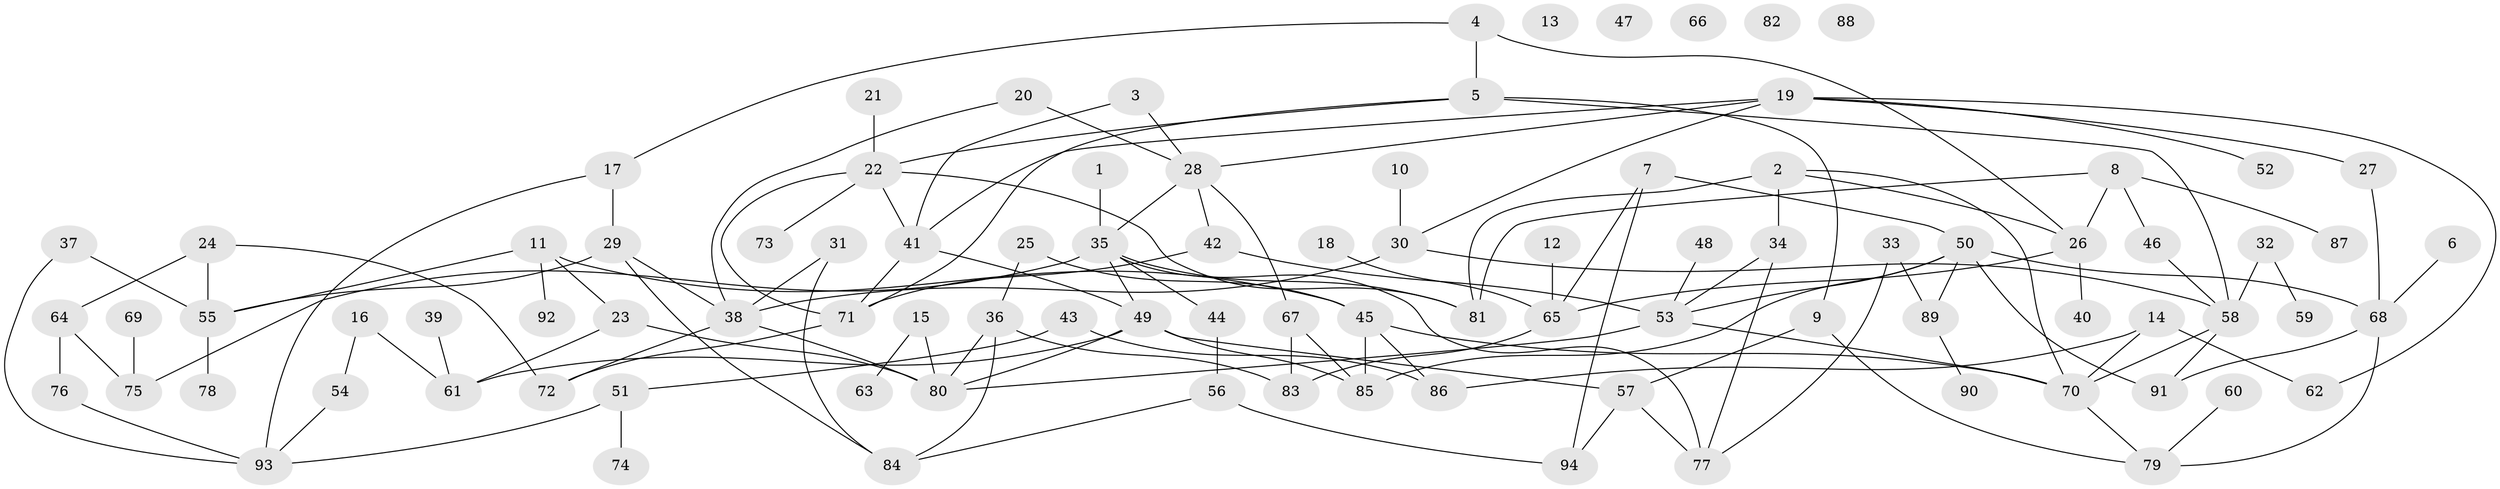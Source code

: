 // Generated by graph-tools (version 1.1) at 2025/49/03/09/25 03:49:07]
// undirected, 94 vertices, 138 edges
graph export_dot {
graph [start="1"]
  node [color=gray90,style=filled];
  1;
  2;
  3;
  4;
  5;
  6;
  7;
  8;
  9;
  10;
  11;
  12;
  13;
  14;
  15;
  16;
  17;
  18;
  19;
  20;
  21;
  22;
  23;
  24;
  25;
  26;
  27;
  28;
  29;
  30;
  31;
  32;
  33;
  34;
  35;
  36;
  37;
  38;
  39;
  40;
  41;
  42;
  43;
  44;
  45;
  46;
  47;
  48;
  49;
  50;
  51;
  52;
  53;
  54;
  55;
  56;
  57;
  58;
  59;
  60;
  61;
  62;
  63;
  64;
  65;
  66;
  67;
  68;
  69;
  70;
  71;
  72;
  73;
  74;
  75;
  76;
  77;
  78;
  79;
  80;
  81;
  82;
  83;
  84;
  85;
  86;
  87;
  88;
  89;
  90;
  91;
  92;
  93;
  94;
  1 -- 35;
  2 -- 26;
  2 -- 34;
  2 -- 70;
  2 -- 81;
  3 -- 28;
  3 -- 41;
  4 -- 5;
  4 -- 17;
  4 -- 26;
  5 -- 9;
  5 -- 22;
  5 -- 58;
  5 -- 71;
  6 -- 68;
  7 -- 50;
  7 -- 65;
  7 -- 94;
  8 -- 26;
  8 -- 46;
  8 -- 81;
  8 -- 87;
  9 -- 57;
  9 -- 79;
  10 -- 30;
  11 -- 23;
  11 -- 45;
  11 -- 55;
  11 -- 92;
  12 -- 65;
  14 -- 62;
  14 -- 70;
  14 -- 86;
  15 -- 63;
  15 -- 80;
  16 -- 54;
  16 -- 61;
  17 -- 29;
  17 -- 93;
  18 -- 65;
  19 -- 27;
  19 -- 28;
  19 -- 30;
  19 -- 41;
  19 -- 52;
  19 -- 62;
  20 -- 28;
  20 -- 38;
  21 -- 22;
  22 -- 41;
  22 -- 71;
  22 -- 73;
  22 -- 81;
  23 -- 61;
  23 -- 80;
  24 -- 55;
  24 -- 64;
  24 -- 72;
  25 -- 36;
  25 -- 45;
  26 -- 40;
  26 -- 65;
  27 -- 68;
  28 -- 35;
  28 -- 42;
  28 -- 67;
  29 -- 38;
  29 -- 55;
  29 -- 84;
  30 -- 38;
  30 -- 58;
  31 -- 38;
  31 -- 84;
  32 -- 58;
  32 -- 59;
  33 -- 77;
  33 -- 89;
  34 -- 53;
  34 -- 77;
  35 -- 44;
  35 -- 49;
  35 -- 75;
  35 -- 77;
  35 -- 81;
  36 -- 80;
  36 -- 83;
  36 -- 84;
  37 -- 55;
  37 -- 93;
  38 -- 72;
  38 -- 80;
  39 -- 61;
  41 -- 49;
  41 -- 71;
  42 -- 53;
  42 -- 71;
  43 -- 51;
  43 -- 86;
  44 -- 56;
  45 -- 70;
  45 -- 85;
  45 -- 86;
  46 -- 58;
  48 -- 53;
  49 -- 57;
  49 -- 61;
  49 -- 80;
  49 -- 85;
  50 -- 53;
  50 -- 68;
  50 -- 85;
  50 -- 89;
  50 -- 91;
  51 -- 74;
  51 -- 93;
  53 -- 70;
  53 -- 80;
  54 -- 93;
  55 -- 78;
  56 -- 84;
  56 -- 94;
  57 -- 77;
  57 -- 94;
  58 -- 70;
  58 -- 91;
  60 -- 79;
  64 -- 75;
  64 -- 76;
  65 -- 83;
  67 -- 83;
  67 -- 85;
  68 -- 79;
  68 -- 91;
  69 -- 75;
  70 -- 79;
  71 -- 72;
  76 -- 93;
  89 -- 90;
}
